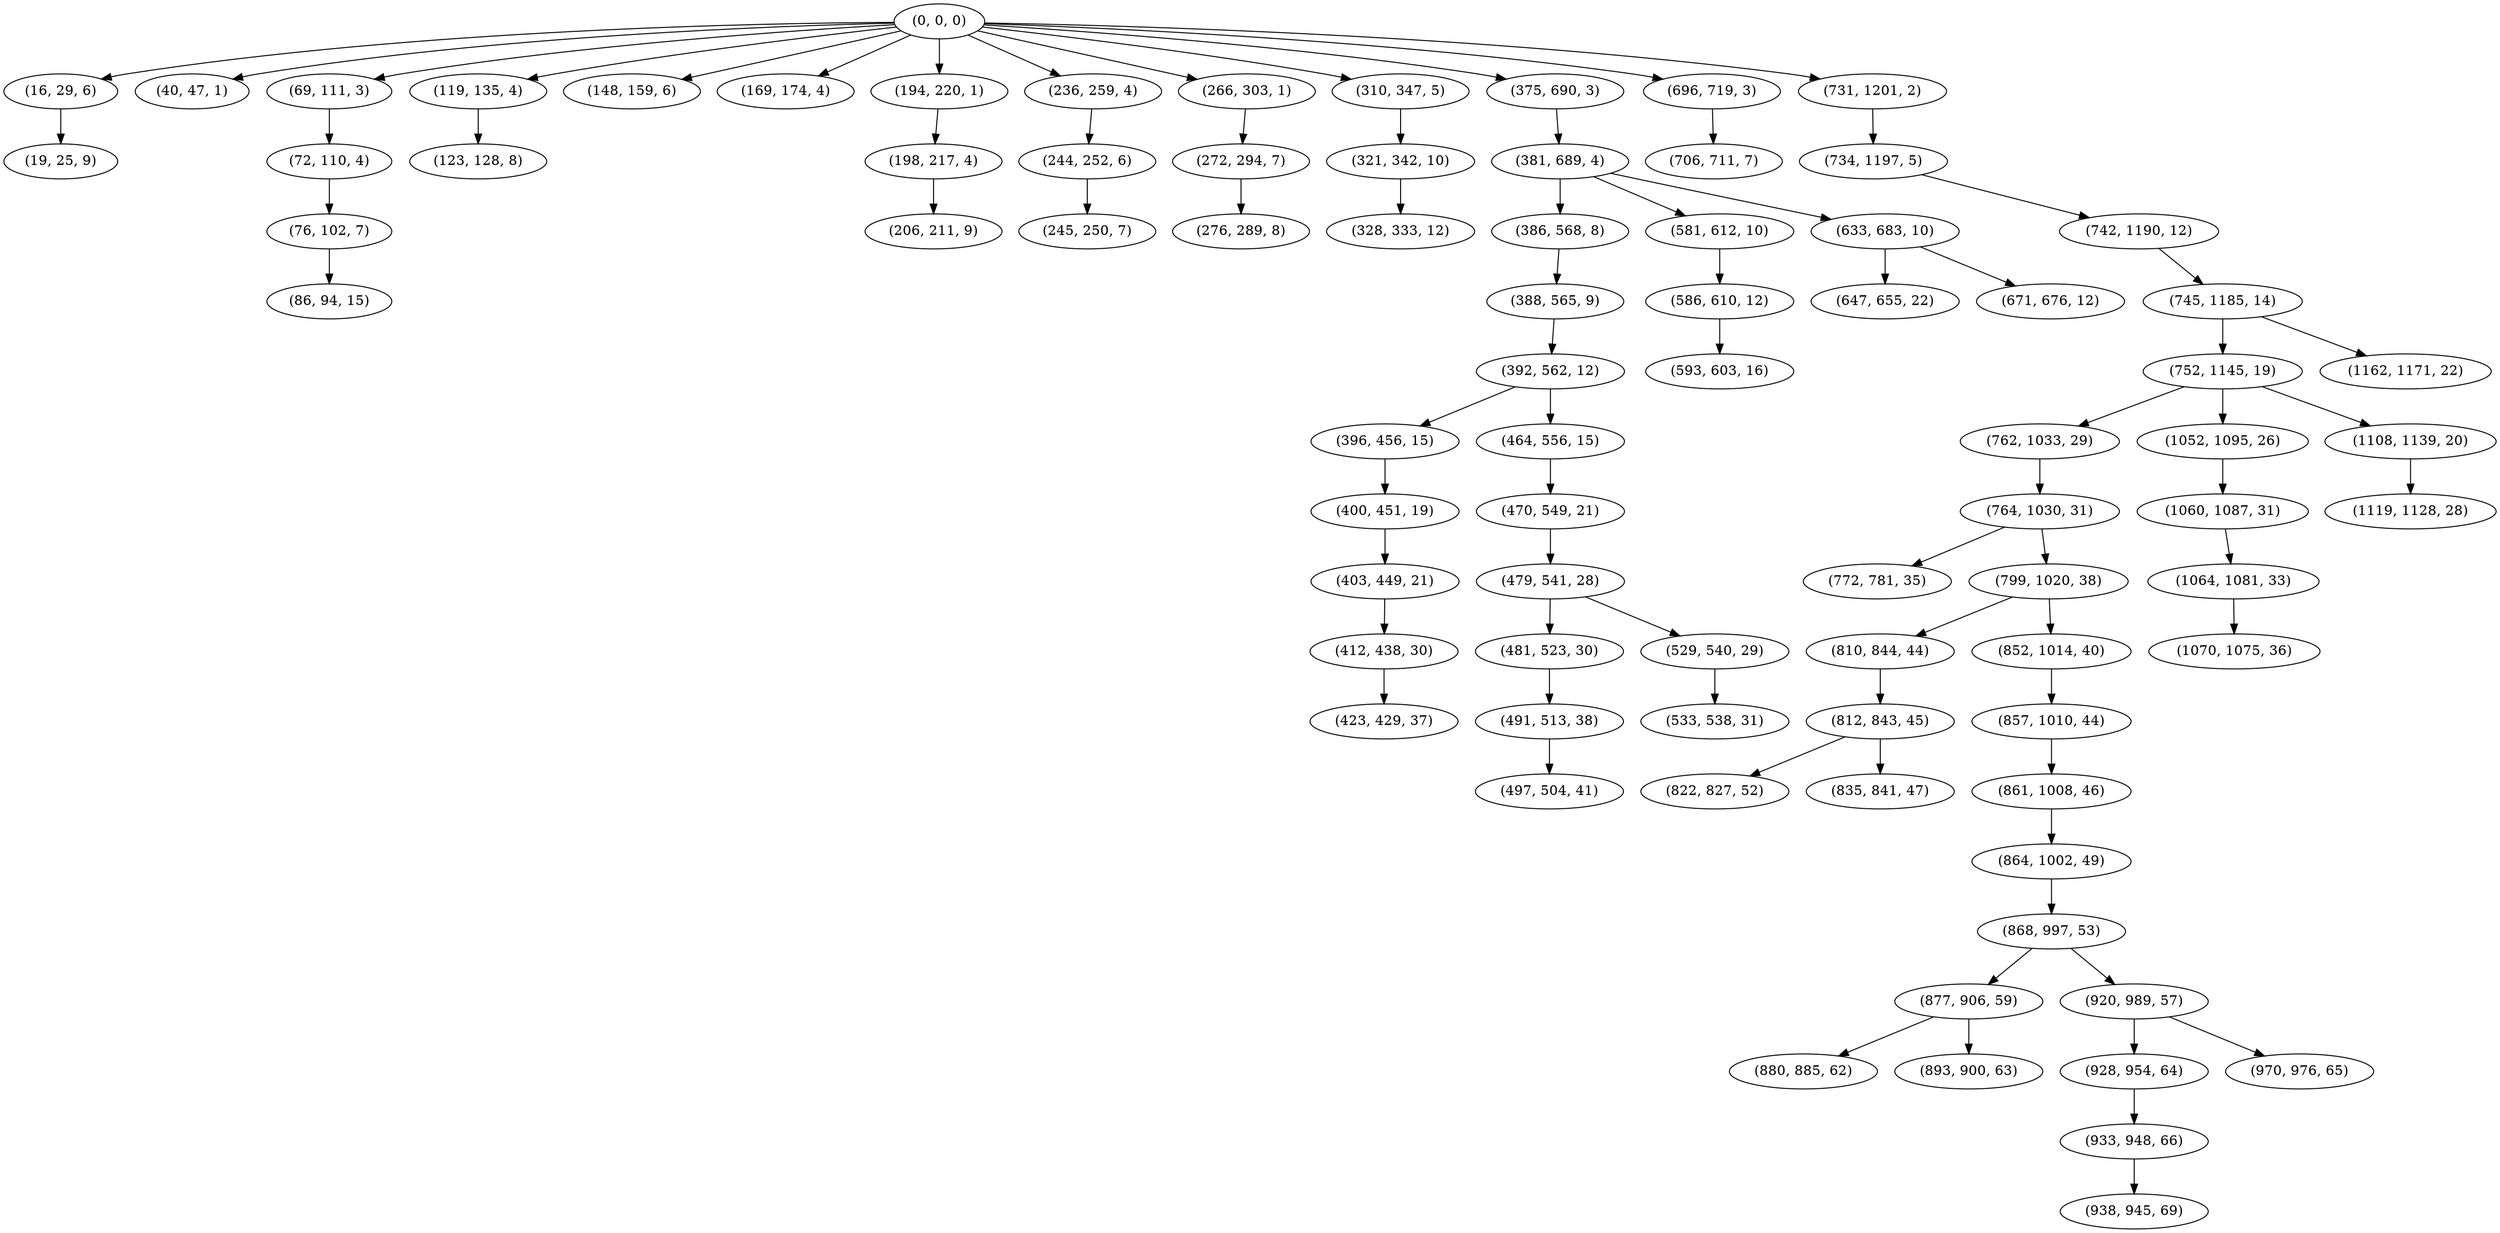 digraph tree {
    "(0, 0, 0)";
    "(16, 29, 6)";
    "(19, 25, 9)";
    "(40, 47, 1)";
    "(69, 111, 3)";
    "(72, 110, 4)";
    "(76, 102, 7)";
    "(86, 94, 15)";
    "(119, 135, 4)";
    "(123, 128, 8)";
    "(148, 159, 6)";
    "(169, 174, 4)";
    "(194, 220, 1)";
    "(198, 217, 4)";
    "(206, 211, 9)";
    "(236, 259, 4)";
    "(244, 252, 6)";
    "(245, 250, 7)";
    "(266, 303, 1)";
    "(272, 294, 7)";
    "(276, 289, 8)";
    "(310, 347, 5)";
    "(321, 342, 10)";
    "(328, 333, 12)";
    "(375, 690, 3)";
    "(381, 689, 4)";
    "(386, 568, 8)";
    "(388, 565, 9)";
    "(392, 562, 12)";
    "(396, 456, 15)";
    "(400, 451, 19)";
    "(403, 449, 21)";
    "(412, 438, 30)";
    "(423, 429, 37)";
    "(464, 556, 15)";
    "(470, 549, 21)";
    "(479, 541, 28)";
    "(481, 523, 30)";
    "(491, 513, 38)";
    "(497, 504, 41)";
    "(529, 540, 29)";
    "(533, 538, 31)";
    "(581, 612, 10)";
    "(586, 610, 12)";
    "(593, 603, 16)";
    "(633, 683, 10)";
    "(647, 655, 22)";
    "(671, 676, 12)";
    "(696, 719, 3)";
    "(706, 711, 7)";
    "(731, 1201, 2)";
    "(734, 1197, 5)";
    "(742, 1190, 12)";
    "(745, 1185, 14)";
    "(752, 1145, 19)";
    "(762, 1033, 29)";
    "(764, 1030, 31)";
    "(772, 781, 35)";
    "(799, 1020, 38)";
    "(810, 844, 44)";
    "(812, 843, 45)";
    "(822, 827, 52)";
    "(835, 841, 47)";
    "(852, 1014, 40)";
    "(857, 1010, 44)";
    "(861, 1008, 46)";
    "(864, 1002, 49)";
    "(868, 997, 53)";
    "(877, 906, 59)";
    "(880, 885, 62)";
    "(893, 900, 63)";
    "(920, 989, 57)";
    "(928, 954, 64)";
    "(933, 948, 66)";
    "(938, 945, 69)";
    "(970, 976, 65)";
    "(1052, 1095, 26)";
    "(1060, 1087, 31)";
    "(1064, 1081, 33)";
    "(1070, 1075, 36)";
    "(1108, 1139, 20)";
    "(1119, 1128, 28)";
    "(1162, 1171, 22)";
    "(0, 0, 0)" -> "(16, 29, 6)";
    "(0, 0, 0)" -> "(40, 47, 1)";
    "(0, 0, 0)" -> "(69, 111, 3)";
    "(0, 0, 0)" -> "(119, 135, 4)";
    "(0, 0, 0)" -> "(148, 159, 6)";
    "(0, 0, 0)" -> "(169, 174, 4)";
    "(0, 0, 0)" -> "(194, 220, 1)";
    "(0, 0, 0)" -> "(236, 259, 4)";
    "(0, 0, 0)" -> "(266, 303, 1)";
    "(0, 0, 0)" -> "(310, 347, 5)";
    "(0, 0, 0)" -> "(375, 690, 3)";
    "(0, 0, 0)" -> "(696, 719, 3)";
    "(0, 0, 0)" -> "(731, 1201, 2)";
    "(16, 29, 6)" -> "(19, 25, 9)";
    "(69, 111, 3)" -> "(72, 110, 4)";
    "(72, 110, 4)" -> "(76, 102, 7)";
    "(76, 102, 7)" -> "(86, 94, 15)";
    "(119, 135, 4)" -> "(123, 128, 8)";
    "(194, 220, 1)" -> "(198, 217, 4)";
    "(198, 217, 4)" -> "(206, 211, 9)";
    "(236, 259, 4)" -> "(244, 252, 6)";
    "(244, 252, 6)" -> "(245, 250, 7)";
    "(266, 303, 1)" -> "(272, 294, 7)";
    "(272, 294, 7)" -> "(276, 289, 8)";
    "(310, 347, 5)" -> "(321, 342, 10)";
    "(321, 342, 10)" -> "(328, 333, 12)";
    "(375, 690, 3)" -> "(381, 689, 4)";
    "(381, 689, 4)" -> "(386, 568, 8)";
    "(381, 689, 4)" -> "(581, 612, 10)";
    "(381, 689, 4)" -> "(633, 683, 10)";
    "(386, 568, 8)" -> "(388, 565, 9)";
    "(388, 565, 9)" -> "(392, 562, 12)";
    "(392, 562, 12)" -> "(396, 456, 15)";
    "(392, 562, 12)" -> "(464, 556, 15)";
    "(396, 456, 15)" -> "(400, 451, 19)";
    "(400, 451, 19)" -> "(403, 449, 21)";
    "(403, 449, 21)" -> "(412, 438, 30)";
    "(412, 438, 30)" -> "(423, 429, 37)";
    "(464, 556, 15)" -> "(470, 549, 21)";
    "(470, 549, 21)" -> "(479, 541, 28)";
    "(479, 541, 28)" -> "(481, 523, 30)";
    "(479, 541, 28)" -> "(529, 540, 29)";
    "(481, 523, 30)" -> "(491, 513, 38)";
    "(491, 513, 38)" -> "(497, 504, 41)";
    "(529, 540, 29)" -> "(533, 538, 31)";
    "(581, 612, 10)" -> "(586, 610, 12)";
    "(586, 610, 12)" -> "(593, 603, 16)";
    "(633, 683, 10)" -> "(647, 655, 22)";
    "(633, 683, 10)" -> "(671, 676, 12)";
    "(696, 719, 3)" -> "(706, 711, 7)";
    "(731, 1201, 2)" -> "(734, 1197, 5)";
    "(734, 1197, 5)" -> "(742, 1190, 12)";
    "(742, 1190, 12)" -> "(745, 1185, 14)";
    "(745, 1185, 14)" -> "(752, 1145, 19)";
    "(745, 1185, 14)" -> "(1162, 1171, 22)";
    "(752, 1145, 19)" -> "(762, 1033, 29)";
    "(752, 1145, 19)" -> "(1052, 1095, 26)";
    "(752, 1145, 19)" -> "(1108, 1139, 20)";
    "(762, 1033, 29)" -> "(764, 1030, 31)";
    "(764, 1030, 31)" -> "(772, 781, 35)";
    "(764, 1030, 31)" -> "(799, 1020, 38)";
    "(799, 1020, 38)" -> "(810, 844, 44)";
    "(799, 1020, 38)" -> "(852, 1014, 40)";
    "(810, 844, 44)" -> "(812, 843, 45)";
    "(812, 843, 45)" -> "(822, 827, 52)";
    "(812, 843, 45)" -> "(835, 841, 47)";
    "(852, 1014, 40)" -> "(857, 1010, 44)";
    "(857, 1010, 44)" -> "(861, 1008, 46)";
    "(861, 1008, 46)" -> "(864, 1002, 49)";
    "(864, 1002, 49)" -> "(868, 997, 53)";
    "(868, 997, 53)" -> "(877, 906, 59)";
    "(868, 997, 53)" -> "(920, 989, 57)";
    "(877, 906, 59)" -> "(880, 885, 62)";
    "(877, 906, 59)" -> "(893, 900, 63)";
    "(920, 989, 57)" -> "(928, 954, 64)";
    "(920, 989, 57)" -> "(970, 976, 65)";
    "(928, 954, 64)" -> "(933, 948, 66)";
    "(933, 948, 66)" -> "(938, 945, 69)";
    "(1052, 1095, 26)" -> "(1060, 1087, 31)";
    "(1060, 1087, 31)" -> "(1064, 1081, 33)";
    "(1064, 1081, 33)" -> "(1070, 1075, 36)";
    "(1108, 1139, 20)" -> "(1119, 1128, 28)";
}
